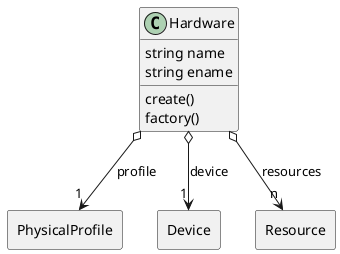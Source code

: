@startuml

class "Hardware" as Model {
 string name
 string ename

 create()
 factory()
 
}

rectangle "PhysicalProfile" as PhysicalProfile {
}

Model o--> "1" PhysicalProfile : profile


rectangle "Device" as Device {
}

Model o--> "1" Device : device


rectangle "Resource" as Resource {
}

Model o--> "n" Resource : resources




@enduml
